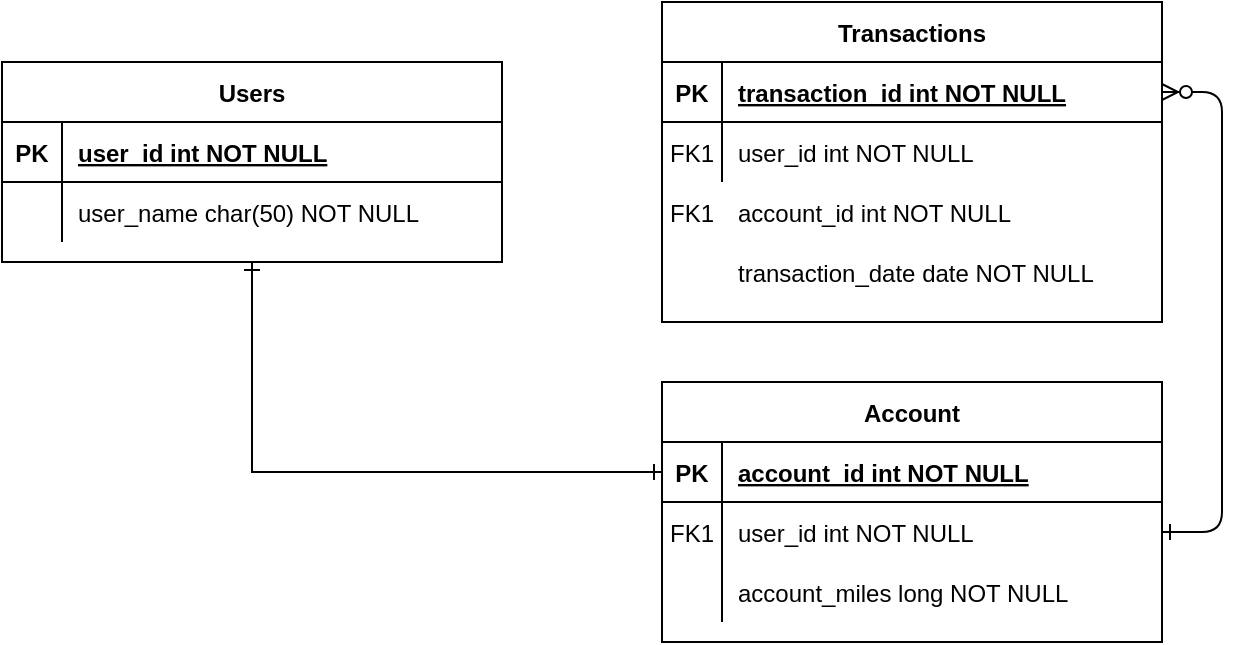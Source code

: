 <mxfile version="15.4.0" type="device"><diagram id="HN3gHvkQGmnWHhR8YUJy" name="Page-1"><mxGraphModel dx="1086" dy="806" grid="1" gridSize="10" guides="1" tooltips="1" connect="1" arrows="1" fold="1" page="1" pageScale="1" pageWidth="850" pageHeight="1100" math="0" shadow="0"><root><mxCell id="0"/><mxCell id="1" parent="0"/><mxCell id="hvZMDixz2yw48JkSL6wY-2" value="" style="edgeStyle=entityRelationEdgeStyle;endArrow=ERone;startArrow=ERzeroToMany;endFill=0;startFill=1;" parent="1" source="hvZMDixz2yw48JkSL6wY-4" target="hvZMDixz2yw48JkSL6wY-17" edge="1"><mxGeometry width="100" height="100" relative="1" as="geometry"><mxPoint x="400" y="180" as="sourcePoint"/><mxPoint x="460" y="205" as="targetPoint"/></mxGeometry></mxCell><mxCell id="hvZMDixz2yw48JkSL6wY-3" value="Transactions" style="shape=table;startSize=30;container=1;collapsible=1;childLayout=tableLayout;fixedRows=1;rowLines=0;fontStyle=1;align=center;resizeLast=1;" parent="1" vertex="1"><mxGeometry x="450" y="90" width="250" height="160" as="geometry"/></mxCell><mxCell id="hvZMDixz2yw48JkSL6wY-4" value="" style="shape=partialRectangle;collapsible=0;dropTarget=0;pointerEvents=0;fillColor=none;points=[[0,0.5],[1,0.5]];portConstraint=eastwest;top=0;left=0;right=0;bottom=1;" parent="hvZMDixz2yw48JkSL6wY-3" vertex="1"><mxGeometry y="30" width="250" height="30" as="geometry"/></mxCell><mxCell id="hvZMDixz2yw48JkSL6wY-5" value="PK" style="shape=partialRectangle;overflow=hidden;connectable=0;fillColor=none;top=0;left=0;bottom=0;right=0;fontStyle=1;" parent="hvZMDixz2yw48JkSL6wY-4" vertex="1"><mxGeometry width="30" height="30" as="geometry"><mxRectangle width="30" height="30" as="alternateBounds"/></mxGeometry></mxCell><mxCell id="hvZMDixz2yw48JkSL6wY-6" value="transaction_id int NOT NULL " style="shape=partialRectangle;overflow=hidden;connectable=0;fillColor=none;top=0;left=0;bottom=0;right=0;align=left;spacingLeft=6;fontStyle=5;" parent="hvZMDixz2yw48JkSL6wY-4" vertex="1"><mxGeometry x="30" width="220" height="30" as="geometry"><mxRectangle width="220" height="30" as="alternateBounds"/></mxGeometry></mxCell><mxCell id="hvZMDixz2yw48JkSL6wY-7" value="" style="shape=partialRectangle;collapsible=0;dropTarget=0;pointerEvents=0;fillColor=none;points=[[0,0.5],[1,0.5]];portConstraint=eastwest;top=0;left=0;right=0;bottom=0;" parent="hvZMDixz2yw48JkSL6wY-3" vertex="1"><mxGeometry y="60" width="250" height="30" as="geometry"/></mxCell><mxCell id="hvZMDixz2yw48JkSL6wY-8" value="FK1" style="shape=partialRectangle;overflow=hidden;connectable=0;fillColor=none;top=0;left=0;bottom=0;right=0;" parent="hvZMDixz2yw48JkSL6wY-7" vertex="1"><mxGeometry width="30" height="30" as="geometry"><mxRectangle width="30" height="30" as="alternateBounds"/></mxGeometry></mxCell><mxCell id="hvZMDixz2yw48JkSL6wY-9" value="user_id int NOT NULL" style="shape=partialRectangle;overflow=hidden;connectable=0;fillColor=none;top=0;left=0;bottom=0;right=0;align=left;spacingLeft=6;" parent="hvZMDixz2yw48JkSL6wY-7" vertex="1"><mxGeometry x="30" width="220" height="30" as="geometry"><mxRectangle width="220" height="30" as="alternateBounds"/></mxGeometry></mxCell><mxCell id="hvZMDixz2yw48JkSL6wY-13" value="Account" style="shape=table;startSize=30;container=1;collapsible=1;childLayout=tableLayout;fixedRows=1;rowLines=0;fontStyle=1;align=center;resizeLast=1;" parent="1" vertex="1"><mxGeometry x="450" y="280" width="250" height="130" as="geometry"/></mxCell><mxCell id="hvZMDixz2yw48JkSL6wY-14" value="" style="shape=partialRectangle;collapsible=0;dropTarget=0;pointerEvents=0;fillColor=none;points=[[0,0.5],[1,0.5]];portConstraint=eastwest;top=0;left=0;right=0;bottom=1;" parent="hvZMDixz2yw48JkSL6wY-13" vertex="1"><mxGeometry y="30" width="250" height="30" as="geometry"/></mxCell><mxCell id="hvZMDixz2yw48JkSL6wY-15" value="PK" style="shape=partialRectangle;overflow=hidden;connectable=0;fillColor=none;top=0;left=0;bottom=0;right=0;fontStyle=1;" parent="hvZMDixz2yw48JkSL6wY-14" vertex="1"><mxGeometry width="30" height="30" as="geometry"><mxRectangle width="30" height="30" as="alternateBounds"/></mxGeometry></mxCell><mxCell id="hvZMDixz2yw48JkSL6wY-16" value="account_id int NOT NULL " style="shape=partialRectangle;overflow=hidden;connectable=0;fillColor=none;top=0;left=0;bottom=0;right=0;align=left;spacingLeft=6;fontStyle=5;" parent="hvZMDixz2yw48JkSL6wY-14" vertex="1"><mxGeometry x="30" width="220" height="30" as="geometry"><mxRectangle width="220" height="30" as="alternateBounds"/></mxGeometry></mxCell><mxCell id="hvZMDixz2yw48JkSL6wY-17" value="" style="shape=partialRectangle;collapsible=0;dropTarget=0;pointerEvents=0;fillColor=none;points=[[0,0.5],[1,0.5]];portConstraint=eastwest;top=0;left=0;right=0;bottom=0;" parent="hvZMDixz2yw48JkSL6wY-13" vertex="1"><mxGeometry y="60" width="250" height="30" as="geometry"/></mxCell><mxCell id="hvZMDixz2yw48JkSL6wY-18" value="FK1" style="shape=partialRectangle;overflow=hidden;connectable=0;fillColor=none;top=0;left=0;bottom=0;right=0;" parent="hvZMDixz2yw48JkSL6wY-17" vertex="1"><mxGeometry width="30" height="30" as="geometry"><mxRectangle width="30" height="30" as="alternateBounds"/></mxGeometry></mxCell><mxCell id="hvZMDixz2yw48JkSL6wY-19" value="user_id int NOT NULL" style="shape=partialRectangle;overflow=hidden;connectable=0;fillColor=none;top=0;left=0;bottom=0;right=0;align=left;spacingLeft=6;" parent="hvZMDixz2yw48JkSL6wY-17" vertex="1"><mxGeometry x="30" width="220" height="30" as="geometry"><mxRectangle width="220" height="30" as="alternateBounds"/></mxGeometry></mxCell><mxCell id="hvZMDixz2yw48JkSL6wY-20" value="" style="shape=partialRectangle;collapsible=0;dropTarget=0;pointerEvents=0;fillColor=none;points=[[0,0.5],[1,0.5]];portConstraint=eastwest;top=0;left=0;right=0;bottom=0;" parent="hvZMDixz2yw48JkSL6wY-13" vertex="1"><mxGeometry y="90" width="250" height="30" as="geometry"/></mxCell><mxCell id="hvZMDixz2yw48JkSL6wY-21" value="" style="shape=partialRectangle;overflow=hidden;connectable=0;fillColor=none;top=0;left=0;bottom=0;right=0;" parent="hvZMDixz2yw48JkSL6wY-20" vertex="1"><mxGeometry width="30" height="30" as="geometry"><mxRectangle width="30" height="30" as="alternateBounds"/></mxGeometry></mxCell><mxCell id="hvZMDixz2yw48JkSL6wY-22" value="account_miles long NOT NULL" style="shape=partialRectangle;overflow=hidden;connectable=0;fillColor=none;top=0;left=0;bottom=0;right=0;align=left;spacingLeft=6;" parent="hvZMDixz2yw48JkSL6wY-20" vertex="1"><mxGeometry x="30" width="220" height="30" as="geometry"><mxRectangle width="220" height="30" as="alternateBounds"/></mxGeometry></mxCell><mxCell id="hvZMDixz2yw48JkSL6wY-23" value="Users" style="shape=table;startSize=30;container=1;collapsible=1;childLayout=tableLayout;fixedRows=1;rowLines=0;fontStyle=1;align=center;resizeLast=1;" parent="1" vertex="1"><mxGeometry x="120" y="120" width="250" height="100" as="geometry"/></mxCell><mxCell id="hvZMDixz2yw48JkSL6wY-24" value="" style="shape=partialRectangle;collapsible=0;dropTarget=0;pointerEvents=0;fillColor=none;points=[[0,0.5],[1,0.5]];portConstraint=eastwest;top=0;left=0;right=0;bottom=1;" parent="hvZMDixz2yw48JkSL6wY-23" vertex="1"><mxGeometry y="30" width="250" height="30" as="geometry"/></mxCell><mxCell id="hvZMDixz2yw48JkSL6wY-25" value="PK" style="shape=partialRectangle;overflow=hidden;connectable=0;fillColor=none;top=0;left=0;bottom=0;right=0;fontStyle=1;" parent="hvZMDixz2yw48JkSL6wY-24" vertex="1"><mxGeometry width="30" height="30" as="geometry"><mxRectangle width="30" height="30" as="alternateBounds"/></mxGeometry></mxCell><mxCell id="hvZMDixz2yw48JkSL6wY-26" value="user_id int NOT NULL " style="shape=partialRectangle;overflow=hidden;connectable=0;fillColor=none;top=0;left=0;bottom=0;right=0;align=left;spacingLeft=6;fontStyle=5;" parent="hvZMDixz2yw48JkSL6wY-24" vertex="1"><mxGeometry x="30" width="220" height="30" as="geometry"><mxRectangle width="220" height="30" as="alternateBounds"/></mxGeometry></mxCell><mxCell id="hvZMDixz2yw48JkSL6wY-27" value="" style="shape=partialRectangle;collapsible=0;dropTarget=0;pointerEvents=0;fillColor=none;points=[[0,0.5],[1,0.5]];portConstraint=eastwest;top=0;left=0;right=0;bottom=0;" parent="hvZMDixz2yw48JkSL6wY-23" vertex="1"><mxGeometry y="60" width="250" height="30" as="geometry"/></mxCell><mxCell id="hvZMDixz2yw48JkSL6wY-28" value="" style="shape=partialRectangle;overflow=hidden;connectable=0;fillColor=none;top=0;left=0;bottom=0;right=0;" parent="hvZMDixz2yw48JkSL6wY-27" vertex="1"><mxGeometry width="30" height="30" as="geometry"><mxRectangle width="30" height="30" as="alternateBounds"/></mxGeometry></mxCell><mxCell id="hvZMDixz2yw48JkSL6wY-29" value="user_name char(50) NOT NULL" style="shape=partialRectangle;overflow=hidden;connectable=0;fillColor=none;top=0;left=0;bottom=0;right=0;align=left;spacingLeft=6;" parent="hvZMDixz2yw48JkSL6wY-27" vertex="1"><mxGeometry x="30" width="220" height="30" as="geometry"><mxRectangle width="220" height="30" as="alternateBounds"/></mxGeometry></mxCell><mxCell id="cMJh8aFGrGxmBt2dF0h1-1" value="" style="shape=partialRectangle;collapsible=0;dropTarget=0;pointerEvents=0;fillColor=none;points=[[0,0.5],[1,0.5]];portConstraint=eastwest;top=0;left=0;right=0;bottom=0;" parent="1" vertex="1"><mxGeometry x="450" y="180" width="250" height="30" as="geometry"/></mxCell><mxCell id="cMJh8aFGrGxmBt2dF0h1-2" value="FK1" style="shape=partialRectangle;overflow=hidden;connectable=0;fillColor=none;top=0;left=0;bottom=0;right=0;" parent="cMJh8aFGrGxmBt2dF0h1-1" vertex="1"><mxGeometry width="30" height="30" as="geometry"><mxRectangle width="30" height="30" as="alternateBounds"/></mxGeometry></mxCell><mxCell id="cMJh8aFGrGxmBt2dF0h1-3" value="account_id int NOT NULL" style="shape=partialRectangle;overflow=hidden;connectable=0;fillColor=none;top=0;left=0;bottom=0;right=0;align=left;spacingLeft=6;" parent="cMJh8aFGrGxmBt2dF0h1-1" vertex="1"><mxGeometry x="30" width="220" height="30" as="geometry"><mxRectangle width="220" height="30" as="alternateBounds"/></mxGeometry></mxCell><mxCell id="cMJh8aFGrGxmBt2dF0h1-4" value="" style="shape=partialRectangle;collapsible=0;dropTarget=0;pointerEvents=0;fillColor=none;points=[[0,0.5],[1,0.5]];portConstraint=eastwest;top=0;left=0;right=0;bottom=0;" parent="1" vertex="1"><mxGeometry x="450" y="210" width="250" height="30" as="geometry"/></mxCell><mxCell id="cMJh8aFGrGxmBt2dF0h1-5" value="" style="shape=partialRectangle;overflow=hidden;connectable=0;fillColor=none;top=0;left=0;bottom=0;right=0;" parent="cMJh8aFGrGxmBt2dF0h1-4" vertex="1"><mxGeometry width="30" height="30" as="geometry"><mxRectangle width="30" height="30" as="alternateBounds"/></mxGeometry></mxCell><mxCell id="cMJh8aFGrGxmBt2dF0h1-6" value="transaction_date date NOT NULL" style="shape=partialRectangle;overflow=hidden;connectable=0;fillColor=none;top=0;left=0;bottom=0;right=0;align=left;spacingLeft=6;" parent="cMJh8aFGrGxmBt2dF0h1-4" vertex="1"><mxGeometry x="30" width="220" height="30" as="geometry"><mxRectangle width="220" height="30" as="alternateBounds"/></mxGeometry></mxCell><mxCell id="cMJh8aFGrGxmBt2dF0h1-7" style="edgeStyle=orthogonalEdgeStyle;rounded=0;orthogonalLoop=1;jettySize=auto;html=1;entryX=0.5;entryY=1;entryDx=0;entryDy=0;startArrow=ERone;startFill=0;endArrow=ERone;endFill=0;" parent="1" source="hvZMDixz2yw48JkSL6wY-14" target="hvZMDixz2yw48JkSL6wY-23" edge="1"><mxGeometry relative="1" as="geometry"/></mxCell></root></mxGraphModel></diagram></mxfile>